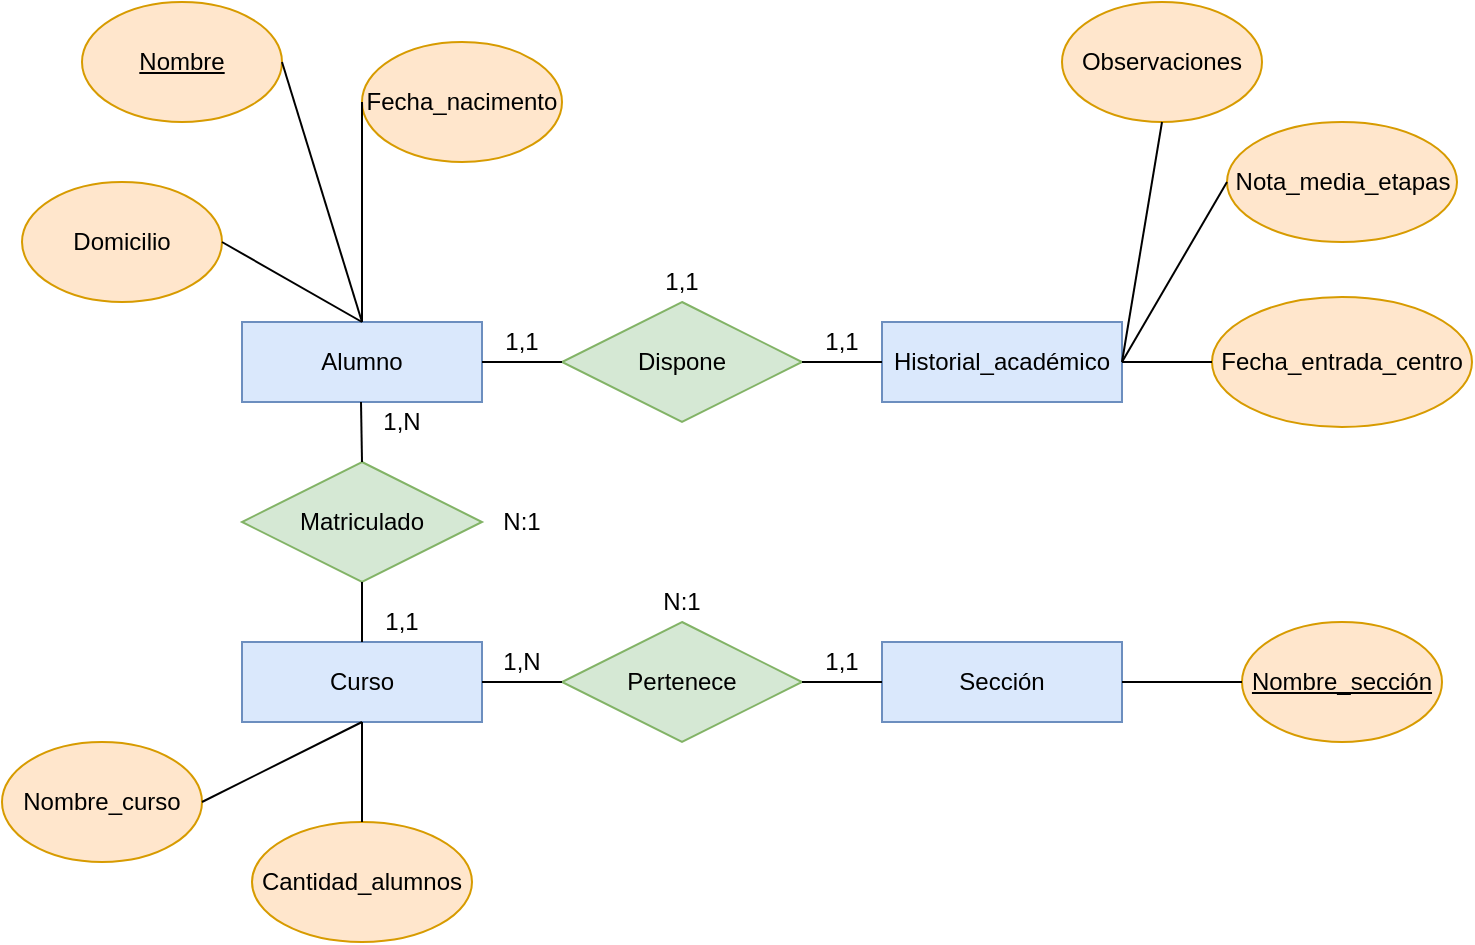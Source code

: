 <mxfile version="13.7.9" type="github">
  <diagram id="R2lEEEUBdFMjLlhIrx00" name="Page-1">
    <mxGraphModel dx="1038" dy="531" grid="1" gridSize="10" guides="1" tooltips="1" connect="1" arrows="1" fold="1" page="1" pageScale="1" pageWidth="850" pageHeight="1100" math="0" shadow="0" extFonts="Permanent Marker^https://fonts.googleapis.com/css?family=Permanent+Marker">
      <root>
        <mxCell id="0" />
        <mxCell id="1" parent="0" />
        <mxCell id="wQgqzNms8Cs4p03QIAbe-82" value="Alumno" style="rounded=0;whiteSpace=wrap;html=1;fillColor=#dae8fc;strokeColor=#6c8ebf;" parent="1" vertex="1">
          <mxGeometry x="120" y="200" width="120" height="40" as="geometry" />
        </mxCell>
        <mxCell id="wQgqzNms8Cs4p03QIAbe-83" value="Curso" style="rounded=0;whiteSpace=wrap;html=1;fillColor=#dae8fc;strokeColor=#6c8ebf;" parent="1" vertex="1">
          <mxGeometry x="120" y="360" width="120" height="40" as="geometry" />
        </mxCell>
        <mxCell id="wQgqzNms8Cs4p03QIAbe-85" value="Sección" style="rounded=0;whiteSpace=wrap;html=1;fontStyle=0;fillColor=#dae8fc;strokeColor=#6c8ebf;" parent="1" vertex="1">
          <mxGeometry x="440" y="360" width="120" height="40" as="geometry" />
        </mxCell>
        <mxCell id="wQgqzNms8Cs4p03QIAbe-86" value="Matriculado" style="rhombus;whiteSpace=wrap;html=1;fillColor=#d5e8d4;strokeColor=#82b366;" parent="1" vertex="1">
          <mxGeometry x="120" y="270" width="120" height="60" as="geometry" />
        </mxCell>
        <mxCell id="wQgqzNms8Cs4p03QIAbe-88" value="" style="endArrow=none;html=1;" parent="1" edge="1">
          <mxGeometry width="50" height="50" relative="1" as="geometry">
            <mxPoint x="180" y="270" as="sourcePoint" />
            <mxPoint x="179.5" y="240" as="targetPoint" />
          </mxGeometry>
        </mxCell>
        <mxCell id="wQgqzNms8Cs4p03QIAbe-89" value="Nombre" style="ellipse;whiteSpace=wrap;html=1;fontStyle=4;fillColor=#ffe6cc;strokeColor=#d79b00;" parent="1" vertex="1">
          <mxGeometry x="40" y="40" width="100" height="60" as="geometry" />
        </mxCell>
        <mxCell id="wQgqzNms8Cs4p03QIAbe-91" value="Fecha_nacimento" style="ellipse;whiteSpace=wrap;html=1;fillColor=#ffe6cc;strokeColor=#d79b00;" parent="1" vertex="1">
          <mxGeometry x="180" y="60" width="100" height="60" as="geometry" />
        </mxCell>
        <mxCell id="wQgqzNms8Cs4p03QIAbe-92" value="Domicilio" style="ellipse;whiteSpace=wrap;html=1;fontStyle=0;fillColor=#ffe6cc;strokeColor=#d79b00;" parent="1" vertex="1">
          <mxGeometry x="10" y="130" width="100" height="60" as="geometry" />
        </mxCell>
        <mxCell id="wQgqzNms8Cs4p03QIAbe-93" value="" style="endArrow=none;html=1;exitX=0.5;exitY=0;exitDx=0;exitDy=0;entryX=1;entryY=0.5;entryDx=0;entryDy=0;" parent="1" source="wQgqzNms8Cs4p03QIAbe-82" target="wQgqzNms8Cs4p03QIAbe-89" edge="1">
          <mxGeometry width="50" height="50" relative="1" as="geometry">
            <mxPoint x="160" y="210" as="sourcePoint" />
            <mxPoint x="160" y="130" as="targetPoint" />
          </mxGeometry>
        </mxCell>
        <mxCell id="wQgqzNms8Cs4p03QIAbe-95" value="" style="endArrow=none;html=1;exitX=0.5;exitY=0;exitDx=0;exitDy=0;entryX=0;entryY=0.5;entryDx=0;entryDy=0;" parent="1" source="wQgqzNms8Cs4p03QIAbe-82" target="wQgqzNms8Cs4p03QIAbe-91" edge="1">
          <mxGeometry width="50" height="50" relative="1" as="geometry">
            <mxPoint x="160" y="210" as="sourcePoint" />
            <mxPoint x="170" y="140" as="targetPoint" />
          </mxGeometry>
        </mxCell>
        <mxCell id="wQgqzNms8Cs4p03QIAbe-96" value="" style="endArrow=none;html=1;entryX=1;entryY=0.5;entryDx=0;entryDy=0;exitX=0.5;exitY=0;exitDx=0;exitDy=0;" parent="1" source="wQgqzNms8Cs4p03QIAbe-82" target="wQgqzNms8Cs4p03QIAbe-92" edge="1">
          <mxGeometry width="50" height="50" relative="1" as="geometry">
            <mxPoint x="170" y="190" as="sourcePoint" />
            <mxPoint x="110" y="130" as="targetPoint" />
          </mxGeometry>
        </mxCell>
        <mxCell id="wQgqzNms8Cs4p03QIAbe-99" value="Historial_académico" style="rounded=0;whiteSpace=wrap;html=1;fillColor=#dae8fc;strokeColor=#6c8ebf;" parent="1" vertex="1">
          <mxGeometry x="440" y="200" width="120" height="40" as="geometry" />
        </mxCell>
        <mxCell id="wQgqzNms8Cs4p03QIAbe-100" value="Dispone" style="rhombus;whiteSpace=wrap;html=1;fillColor=#d5e8d4;strokeColor=#82b366;" parent="1" vertex="1">
          <mxGeometry x="280" y="190" width="120" height="60" as="geometry" />
        </mxCell>
        <mxCell id="wQgqzNms8Cs4p03QIAbe-101" value="Pertenece" style="rhombus;whiteSpace=wrap;html=1;fillColor=#d5e8d4;strokeColor=#82b366;" parent="1" vertex="1">
          <mxGeometry x="280" y="350" width="120" height="60" as="geometry" />
        </mxCell>
        <mxCell id="wQgqzNms8Cs4p03QIAbe-102" value="Nombre_sección" style="ellipse;whiteSpace=wrap;html=1;fontStyle=4;fillColor=#ffe6cc;strokeColor=#d79b00;" parent="1" vertex="1">
          <mxGeometry x="620" y="350" width="100" height="60" as="geometry" />
        </mxCell>
        <mxCell id="wQgqzNms8Cs4p03QIAbe-103" value="" style="endArrow=none;html=1;entryX=0;entryY=0.5;entryDx=0;entryDy=0;" parent="1" target="wQgqzNms8Cs4p03QIAbe-102" edge="1">
          <mxGeometry width="50" height="50" relative="1" as="geometry">
            <mxPoint x="560" y="380" as="sourcePoint" />
            <mxPoint x="610" y="330" as="targetPoint" />
          </mxGeometry>
        </mxCell>
        <mxCell id="wQgqzNms8Cs4p03QIAbe-104" value="N:1" style="text;html=1;strokeColor=none;fillColor=none;align=center;verticalAlign=middle;whiteSpace=wrap;rounded=0;" parent="1" vertex="1">
          <mxGeometry x="240" y="290" width="40" height="20" as="geometry" />
        </mxCell>
        <mxCell id="wQgqzNms8Cs4p03QIAbe-105" value="1,N" style="text;html=1;strokeColor=none;fillColor=none;align=center;verticalAlign=middle;whiteSpace=wrap;rounded=0;" parent="1" vertex="1">
          <mxGeometry x="180" y="240" width="40" height="20" as="geometry" />
        </mxCell>
        <mxCell id="wQgqzNms8Cs4p03QIAbe-106" value="1,1" style="text;html=1;strokeColor=none;fillColor=none;align=center;verticalAlign=middle;whiteSpace=wrap;rounded=0;" parent="1" vertex="1">
          <mxGeometry x="180" y="340" width="40" height="20" as="geometry" />
        </mxCell>
        <mxCell id="wQgqzNms8Cs4p03QIAbe-107" value="" style="endArrow=none;html=1;exitX=0.5;exitY=0;exitDx=0;exitDy=0;entryX=0.5;entryY=1;entryDx=0;entryDy=0;" parent="1" source="wQgqzNms8Cs4p03QIAbe-83" target="wQgqzNms8Cs4p03QIAbe-86" edge="1">
          <mxGeometry width="50" height="50" relative="1" as="geometry">
            <mxPoint x="430" y="280" as="sourcePoint" />
            <mxPoint x="480" y="230" as="targetPoint" />
          </mxGeometry>
        </mxCell>
        <mxCell id="wQgqzNms8Cs4p03QIAbe-108" value="" style="endArrow=none;html=1;exitX=1;exitY=0.5;exitDx=0;exitDy=0;entryX=0;entryY=0.5;entryDx=0;entryDy=0;" parent="1" source="wQgqzNms8Cs4p03QIAbe-100" target="wQgqzNms8Cs4p03QIAbe-99" edge="1">
          <mxGeometry width="50" height="50" relative="1" as="geometry">
            <mxPoint x="430" y="280" as="sourcePoint" />
            <mxPoint x="480" y="230" as="targetPoint" />
          </mxGeometry>
        </mxCell>
        <mxCell id="wQgqzNms8Cs4p03QIAbe-109" value="" style="endArrow=none;html=1;exitX=1;exitY=0.5;exitDx=0;exitDy=0;entryX=0;entryY=0.5;entryDx=0;entryDy=0;" parent="1" source="wQgqzNms8Cs4p03QIAbe-82" target="wQgqzNms8Cs4p03QIAbe-100" edge="1">
          <mxGeometry width="50" height="50" relative="1" as="geometry">
            <mxPoint x="430" y="280" as="sourcePoint" />
            <mxPoint x="480" y="230" as="targetPoint" />
          </mxGeometry>
        </mxCell>
        <mxCell id="wQgqzNms8Cs4p03QIAbe-110" value="1,1" style="text;html=1;strokeColor=none;fillColor=none;align=center;verticalAlign=middle;whiteSpace=wrap;rounded=0;" parent="1" vertex="1">
          <mxGeometry x="400" y="200" width="40" height="20" as="geometry" />
        </mxCell>
        <mxCell id="wQgqzNms8Cs4p03QIAbe-111" value="1,1" style="text;html=1;strokeColor=none;fillColor=none;align=center;verticalAlign=middle;whiteSpace=wrap;rounded=0;" parent="1" vertex="1">
          <mxGeometry x="240" y="200" width="40" height="20" as="geometry" />
        </mxCell>
        <mxCell id="wQgqzNms8Cs4p03QIAbe-112" value="1,1" style="text;html=1;strokeColor=none;fillColor=none;align=center;verticalAlign=middle;whiteSpace=wrap;rounded=0;" parent="1" vertex="1">
          <mxGeometry x="320" y="170" width="40" height="20" as="geometry" />
        </mxCell>
        <mxCell id="wQgqzNms8Cs4p03QIAbe-113" value="" style="endArrow=none;html=1;entryX=0;entryY=0.5;entryDx=0;entryDy=0;exitX=1;exitY=0.5;exitDx=0;exitDy=0;" parent="1" source="wQgqzNms8Cs4p03QIAbe-83" target="wQgqzNms8Cs4p03QIAbe-101" edge="1">
          <mxGeometry width="50" height="50" relative="1" as="geometry">
            <mxPoint x="240" y="380" as="sourcePoint" />
            <mxPoint x="290" y="330" as="targetPoint" />
          </mxGeometry>
        </mxCell>
        <mxCell id="wQgqzNms8Cs4p03QIAbe-114" value="" style="endArrow=none;html=1;entryX=0;entryY=0.5;entryDx=0;entryDy=0;exitX=1;exitY=0.5;exitDx=0;exitDy=0;" parent="1" source="wQgqzNms8Cs4p03QIAbe-101" target="wQgqzNms8Cs4p03QIAbe-85" edge="1">
          <mxGeometry width="50" height="50" relative="1" as="geometry">
            <mxPoint x="250" y="390" as="sourcePoint" />
            <mxPoint x="290" y="390" as="targetPoint" />
          </mxGeometry>
        </mxCell>
        <mxCell id="wQgqzNms8Cs4p03QIAbe-115" value="N:1" style="text;html=1;strokeColor=none;fillColor=none;align=center;verticalAlign=middle;whiteSpace=wrap;rounded=0;" parent="1" vertex="1">
          <mxGeometry x="320" y="330" width="40" height="20" as="geometry" />
        </mxCell>
        <mxCell id="wQgqzNms8Cs4p03QIAbe-116" value="1,N" style="text;html=1;strokeColor=none;fillColor=none;align=center;verticalAlign=middle;whiteSpace=wrap;rounded=0;" parent="1" vertex="1">
          <mxGeometry x="240" y="360" width="40" height="20" as="geometry" />
        </mxCell>
        <mxCell id="wQgqzNms8Cs4p03QIAbe-117" value="1,1" style="text;html=1;strokeColor=none;fillColor=none;align=center;verticalAlign=middle;whiteSpace=wrap;rounded=0;" parent="1" vertex="1">
          <mxGeometry x="400" y="360" width="40" height="20" as="geometry" />
        </mxCell>
        <mxCell id="wQgqzNms8Cs4p03QIAbe-119" value="Fecha_entrada_centro" style="ellipse;whiteSpace=wrap;html=1;fillColor=#ffe6cc;strokeColor=#d79b00;fontStyle=0" parent="1" vertex="1">
          <mxGeometry x="605" y="187.5" width="130" height="65" as="geometry" />
        </mxCell>
        <mxCell id="wQgqzNms8Cs4p03QIAbe-120" value="" style="endArrow=none;html=1;exitX=1;exitY=0.5;exitDx=0;exitDy=0;entryX=0;entryY=0.5;entryDx=0;entryDy=0;" parent="1" source="wQgqzNms8Cs4p03QIAbe-99" target="wQgqzNms8Cs4p03QIAbe-119" edge="1">
          <mxGeometry width="50" height="50" relative="1" as="geometry">
            <mxPoint x="430" y="280" as="sourcePoint" />
            <mxPoint x="480" y="230" as="targetPoint" />
          </mxGeometry>
        </mxCell>
        <mxCell id="wQgqzNms8Cs4p03QIAbe-122" value="Observaciones" style="ellipse;whiteSpace=wrap;html=1;fillColor=#ffe6cc;strokeColor=#d79b00;" parent="1" vertex="1">
          <mxGeometry x="530" y="40" width="100" height="60" as="geometry" />
        </mxCell>
        <mxCell id="wQgqzNms8Cs4p03QIAbe-123" value="Nota_media_etapas" style="ellipse;whiteSpace=wrap;html=1;fillColor=#ffe6cc;strokeColor=#d79b00;" parent="1" vertex="1">
          <mxGeometry x="612.5" y="100" width="115" height="60" as="geometry" />
        </mxCell>
        <mxCell id="wQgqzNms8Cs4p03QIAbe-124" value="" style="endArrow=none;html=1;exitX=1;exitY=0.5;exitDx=0;exitDy=0;entryX=0.5;entryY=1;entryDx=0;entryDy=0;" parent="1" source="wQgqzNms8Cs4p03QIAbe-99" target="wQgqzNms8Cs4p03QIAbe-122" edge="1">
          <mxGeometry width="50" height="50" relative="1" as="geometry">
            <mxPoint x="430" y="280" as="sourcePoint" />
            <mxPoint x="480" y="230" as="targetPoint" />
          </mxGeometry>
        </mxCell>
        <mxCell id="wQgqzNms8Cs4p03QIAbe-125" value="" style="endArrow=none;html=1;exitX=1;exitY=0.5;exitDx=0;exitDy=0;entryX=0;entryY=0.5;entryDx=0;entryDy=0;" parent="1" source="wQgqzNms8Cs4p03QIAbe-99" target="wQgqzNms8Cs4p03QIAbe-123" edge="1">
          <mxGeometry width="50" height="50" relative="1" as="geometry">
            <mxPoint x="430" y="280" as="sourcePoint" />
            <mxPoint x="480" y="230" as="targetPoint" />
          </mxGeometry>
        </mxCell>
        <mxCell id="PZ-XdUQRul0D_CdP_ReN-1" value="Nombre_curso" style="ellipse;whiteSpace=wrap;html=1;fontStyle=0;fillColor=#ffe6cc;strokeColor=#d79b00;" vertex="1" parent="1">
          <mxGeometry y="410" width="100" height="60" as="geometry" />
        </mxCell>
        <mxCell id="PZ-XdUQRul0D_CdP_ReN-2" value="Cantidad_alumnos" style="ellipse;whiteSpace=wrap;html=1;fontStyle=0;fillColor=#ffe6cc;strokeColor=#d79b00;" vertex="1" parent="1">
          <mxGeometry x="125" y="450" width="110" height="60" as="geometry" />
        </mxCell>
        <mxCell id="PZ-XdUQRul0D_CdP_ReN-3" value="" style="endArrow=none;html=1;exitX=1;exitY=0.5;exitDx=0;exitDy=0;entryX=0.5;entryY=1;entryDx=0;entryDy=0;" edge="1" parent="1" source="PZ-XdUQRul0D_CdP_ReN-1" target="wQgqzNms8Cs4p03QIAbe-83">
          <mxGeometry width="50" height="50" relative="1" as="geometry">
            <mxPoint x="120" y="440" as="sourcePoint" />
            <mxPoint x="150" y="390" as="targetPoint" />
          </mxGeometry>
        </mxCell>
        <mxCell id="PZ-XdUQRul0D_CdP_ReN-4" value="" style="endArrow=none;html=1;exitX=0.5;exitY=0;exitDx=0;exitDy=0;entryX=0.5;entryY=1;entryDx=0;entryDy=0;" edge="1" parent="1" source="PZ-XdUQRul0D_CdP_ReN-2" target="wQgqzNms8Cs4p03QIAbe-83">
          <mxGeometry width="50" height="50" relative="1" as="geometry">
            <mxPoint x="390" y="350" as="sourcePoint" />
            <mxPoint x="440" y="300" as="targetPoint" />
          </mxGeometry>
        </mxCell>
      </root>
    </mxGraphModel>
  </diagram>
</mxfile>
